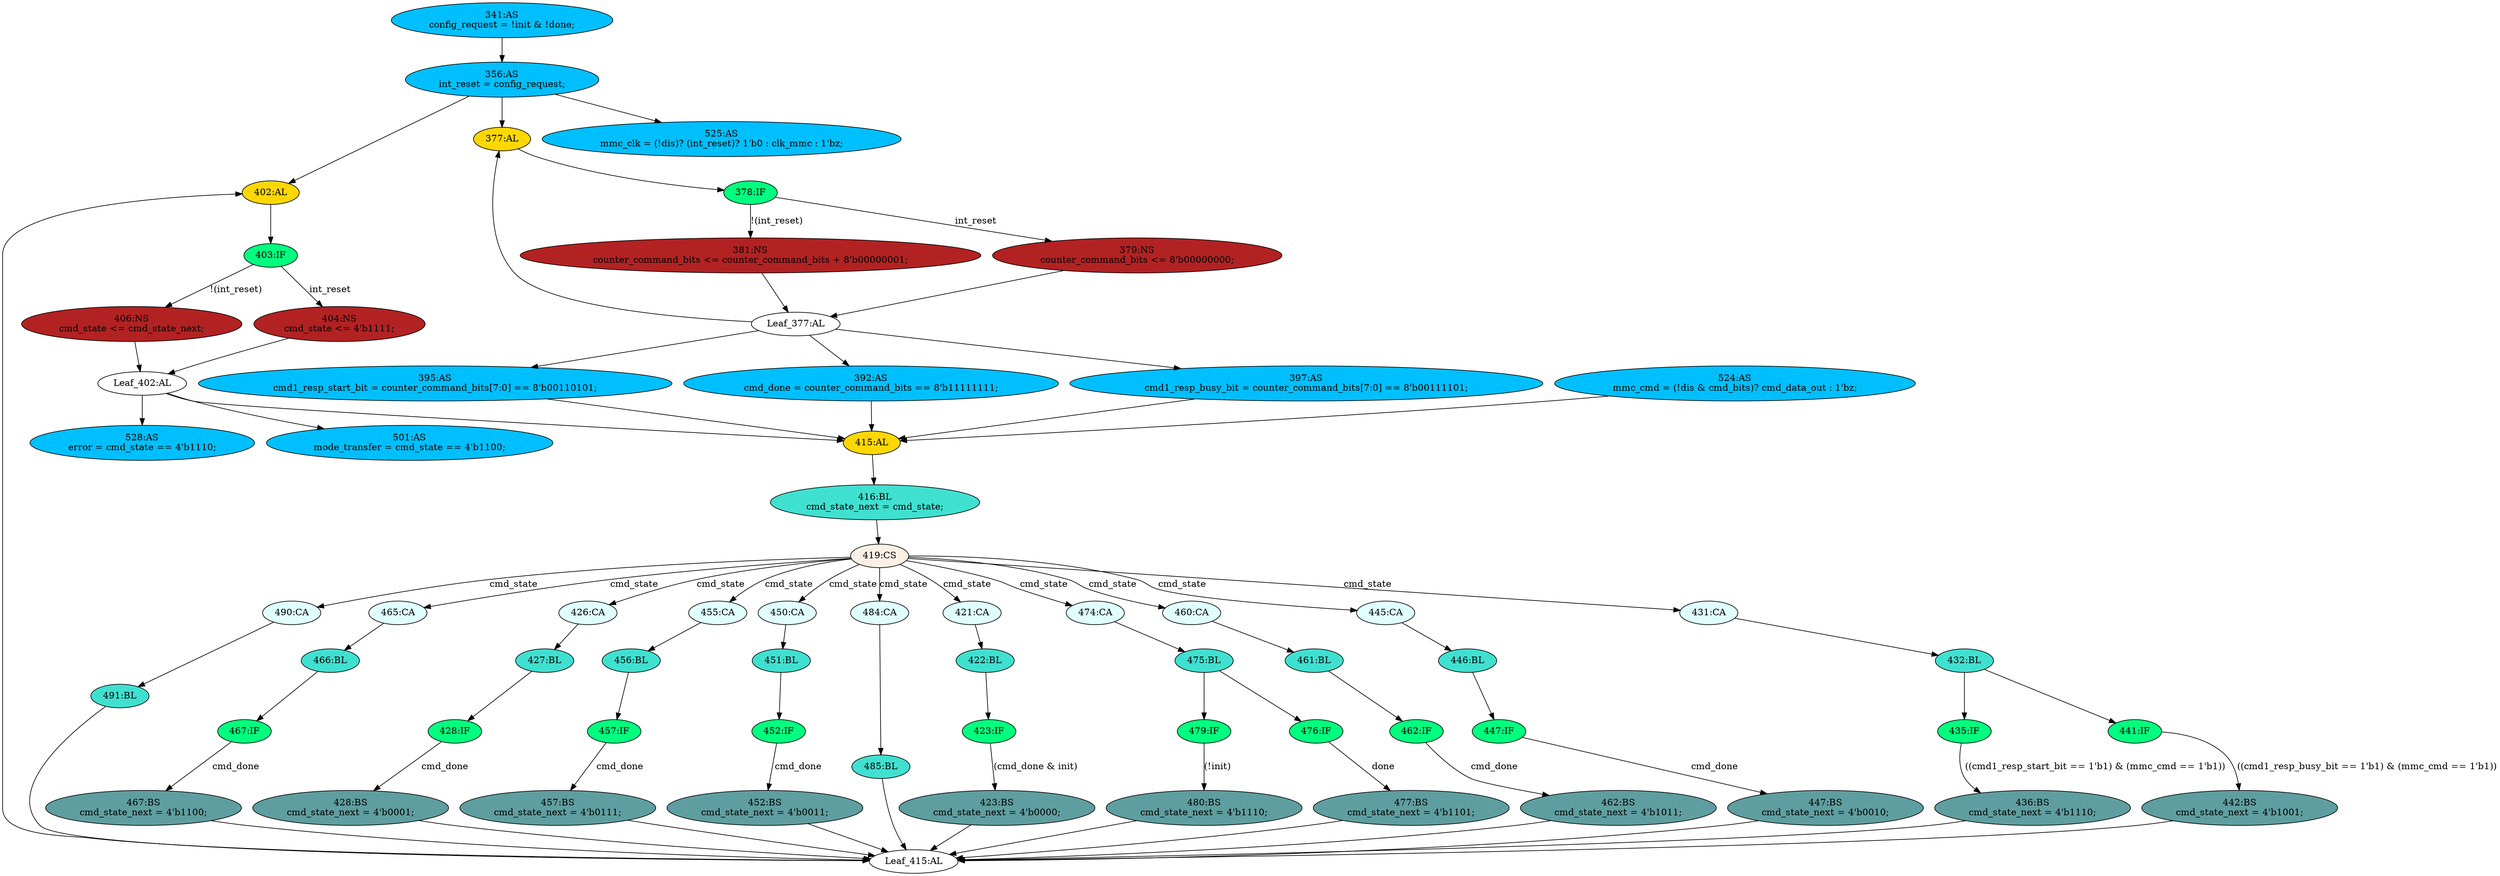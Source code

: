 strict digraph "compose( ,  )" {
	node [label="\N"];
	"341:AS"	 [ast="<pyverilog.vparser.ast.Assign object at 0x7f1146a5dbd0>",
		def_var="['config_request']",
		fillcolor=deepskyblue,
		label="341:AS
config_request = !init & !done;",
		statements="[]",
		style=filled,
		typ=Assign,
		use_var="['init', 'done']"];
	"356:AS"	 [ast="<pyverilog.vparser.ast.Assign object at 0x7f1146a5ded0>",
		def_var="['int_reset']",
		fillcolor=deepskyblue,
		label="356:AS
int_reset = config_request;",
		statements="[]",
		style=filled,
		typ=Assign,
		use_var="['config_request']"];
	"341:AS" -> "356:AS";
	"402:AL"	 [ast="<pyverilog.vparser.ast.Always object at 0x7f114661c950>",
		clk_sens=False,
		fillcolor=gold,
		label="402:AL",
		sens="['clk_mmc', 'int_reset']",
		statements="[]",
		style=filled,
		typ=Always,
		use_var="['cmd_state_next', 'int_reset']"];
	"403:IF"	 [ast="<pyverilog.vparser.ast.IfStatement object at 0x7f114661ca50>",
		fillcolor=springgreen,
		label="403:IF",
		statements="[]",
		style=filled,
		typ=IfStatement];
	"402:AL" -> "403:IF"	 [cond="[]",
		lineno=None];
	"446:BL"	 [ast="<pyverilog.vparser.ast.Block object at 0x7f11466413d0>",
		fillcolor=turquoise,
		label="446:BL",
		statements="[]",
		style=filled,
		typ=Block];
	"447:IF"	 [ast="<pyverilog.vparser.ast.IfStatement object at 0x7f1146641510>",
		fillcolor=springgreen,
		label="447:IF",
		statements="[]",
		style=filled,
		typ=IfStatement];
	"446:BL" -> "447:IF"	 [cond="[]",
		lineno=None];
	"461:BL"	 [ast="<pyverilog.vparser.ast.Block object at 0x7f1146641cd0>",
		fillcolor=turquoise,
		label="461:BL",
		statements="[]",
		style=filled,
		typ=Block];
	"462:IF"	 [ast="<pyverilog.vparser.ast.IfStatement object at 0x7f1146641ed0>",
		fillcolor=springgreen,
		label="462:IF",
		statements="[]",
		style=filled,
		typ=IfStatement];
	"461:BL" -> "462:IF"	 [cond="[]",
		lineno=None];
	"466:BL"	 [ast="<pyverilog.vparser.ast.Block object at 0x7f1146647050>",
		fillcolor=turquoise,
		label="466:BL",
		statements="[]",
		style=filled,
		typ=Block];
	"467:IF"	 [ast="<pyverilog.vparser.ast.IfStatement object at 0x7f1146647250>",
		fillcolor=springgreen,
		label="467:IF",
		statements="[]",
		style=filled,
		typ=IfStatement];
	"466:BL" -> "467:IF"	 [cond="[]",
		lineno=None];
	"491:BL"	 [ast="<pyverilog.vparser.ast.Block object at 0x7f11466479d0>",
		fillcolor=turquoise,
		label="491:BL",
		statements="[]",
		style=filled,
		typ=Block];
	"Leaf_415:AL"	 [def_var="['cmd_state_next']",
		label="Leaf_415:AL"];
	"491:BL" -> "Leaf_415:AL"	 [cond="[]",
		lineno=None];
	"431:CA"	 [ast="<pyverilog.vparser.ast.Case object at 0x7f1146628a90>",
		fillcolor=lightcyan,
		label="431:CA",
		statements="[]",
		style=filled,
		typ=Case];
	"432:BL"	 [ast="<pyverilog.vparser.ast.Block object at 0x7f1146628f90>",
		fillcolor=turquoise,
		label="432:BL",
		statements="[]",
		style=filled,
		typ=Block];
	"431:CA" -> "432:BL"	 [cond="[]",
		lineno=None];
	"447:BS"	 [ast="<pyverilog.vparser.ast.BlockingSubstitution object at 0x7f1146641610>",
		fillcolor=cadetblue,
		label="447:BS
cmd_state_next = 4'b0010;",
		statements="[<pyverilog.vparser.ast.BlockingSubstitution object at 0x7f1146641610>]",
		style=filled,
		typ=BlockingSubstitution];
	"447:BS" -> "Leaf_415:AL"	 [cond="[]",
		lineno=None];
	"415:AL"	 [ast="<pyverilog.vparser.ast.Always object at 0x7f1146628150>",
		clk_sens=False,
		fillcolor=gold,
		label="415:AL",
		sens="['cmd_state', 'done', 'cmd_done', 'init', 'mmc_cmd', 'cmd1_resp_start_bit', 'cmd1_resp_busy_bit']",
		statements="[]",
		style=filled,
		typ=Always,
		use_var="['cmd_done', 'cmd1_resp_busy_bit', 'cmd_state', 'init', 'cmd1_resp_start_bit', 'mmc_cmd', 'done']"];
	"416:BL"	 [ast="<pyverilog.vparser.ast.Block object at 0x7f1146628290>",
		fillcolor=turquoise,
		label="416:BL
cmd_state_next = cmd_state;",
		statements="[<pyverilog.vparser.ast.BlockingSubstitution object at 0x7f1146628210>]",
		style=filled,
		typ=Block];
	"415:AL" -> "416:BL"	 [cond="[]",
		lineno=None];
	"406:NS"	 [ast="<pyverilog.vparser.ast.NonblockingSubstitution object at 0x7f114661cc50>",
		fillcolor=firebrick,
		label="406:NS
cmd_state <= cmd_state_next;",
		statements="[<pyverilog.vparser.ast.NonblockingSubstitution object at 0x7f114661cc50>]",
		style=filled,
		typ=NonblockingSubstitution];
	"Leaf_402:AL"	 [def_var="['cmd_state']",
		label="Leaf_402:AL"];
	"406:NS" -> "Leaf_402:AL"	 [cond="[]",
		lineno=None];
	"419:CS"	 [ast="<pyverilog.vparser.ast.CaseStatement object at 0x7f11466474d0>",
		fillcolor=linen,
		label="419:CS",
		statements="[]",
		style=filled,
		typ=CaseStatement];
	"419:CS" -> "431:CA"	 [cond="['cmd_state']",
		label=cmd_state,
		lineno=419];
	"490:CA"	 [ast="<pyverilog.vparser.ast.Case object at 0x7f1146647a50>",
		fillcolor=lightcyan,
		label="490:CA",
		statements="[]",
		style=filled,
		typ=Case];
	"419:CS" -> "490:CA"	 [cond="['cmd_state']",
		label=cmd_state,
		lineno=419];
	"465:CA"	 [ast="<pyverilog.vparser.ast.Case object at 0x7f1146647110>",
		fillcolor=lightcyan,
		label="465:CA",
		statements="[]",
		style=filled,
		typ=Case];
	"419:CS" -> "465:CA"	 [cond="['cmd_state']",
		label=cmd_state,
		lineno=419];
	"426:CA"	 [ast="<pyverilog.vparser.ast.Case object at 0x7f11466287d0>",
		fillcolor=lightcyan,
		label="426:CA",
		statements="[]",
		style=filled,
		typ=Case];
	"419:CS" -> "426:CA"	 [cond="['cmd_state']",
		label=cmd_state,
		lineno=419];
	"455:CA"	 [ast="<pyverilog.vparser.ast.Case object at 0x7f1146641a50>",
		fillcolor=lightcyan,
		label="455:CA",
		statements="[]",
		style=filled,
		typ=Case];
	"419:CS" -> "455:CA"	 [cond="['cmd_state']",
		label=cmd_state,
		lineno=419];
	"450:CA"	 [ast="<pyverilog.vparser.ast.Case object at 0x7f1146641710>",
		fillcolor=lightcyan,
		label="450:CA",
		statements="[]",
		style=filled,
		typ=Case];
	"419:CS" -> "450:CA"	 [cond="['cmd_state']",
		label=cmd_state,
		lineno=419];
	"484:CA"	 [ast="<pyverilog.vparser.ast.Case object at 0x7f11466478d0>",
		fillcolor=lightcyan,
		label="484:CA",
		statements="[]",
		style=filled,
		typ=Case];
	"419:CS" -> "484:CA"	 [cond="['cmd_state']",
		label=cmd_state,
		lineno=419];
	"421:CA"	 [ast="<pyverilog.vparser.ast.Case object at 0x7f11466283d0>",
		fillcolor=lightcyan,
		label="421:CA",
		statements="[]",
		style=filled,
		typ=Case];
	"419:CS" -> "421:CA"	 [cond="['cmd_state']",
		label=cmd_state,
		lineno=419];
	"474:CA"	 [ast="<pyverilog.vparser.ast.Case object at 0x7f1146647410>",
		fillcolor=lightcyan,
		label="474:CA",
		statements="[]",
		style=filled,
		typ=Case];
	"419:CS" -> "474:CA"	 [cond="['cmd_state']",
		label=cmd_state,
		lineno=419];
	"460:CA"	 [ast="<pyverilog.vparser.ast.Case object at 0x7f1146641d90>",
		fillcolor=lightcyan,
		label="460:CA",
		statements="[]",
		style=filled,
		typ=Case];
	"419:CS" -> "460:CA"	 [cond="['cmd_state']",
		label=cmd_state,
		lineno=419];
	"445:CA"	 [ast="<pyverilog.vparser.ast.Case object at 0x7f1146641310>",
		fillcolor=lightcyan,
		label="445:CA",
		statements="[]",
		style=filled,
		typ=Case];
	"419:CS" -> "445:CA"	 [cond="['cmd_state']",
		label=cmd_state,
		lineno=419];
	"475:BL"	 [ast="<pyverilog.vparser.ast.Block object at 0x7f1146647710>",
		fillcolor=turquoise,
		label="475:BL",
		statements="[]",
		style=filled,
		typ=Block];
	"479:IF"	 [ast="<pyverilog.vparser.ast.IfStatement object at 0x7f1146647810>",
		fillcolor=springgreen,
		label="479:IF",
		statements="[]",
		style=filled,
		typ=IfStatement];
	"475:BL" -> "479:IF"	 [cond="[]",
		lineno=None];
	"476:IF"	 [ast="<pyverilog.vparser.ast.IfStatement object at 0x7f1146647590>",
		fillcolor=springgreen,
		label="476:IF",
		statements="[]",
		style=filled,
		typ=IfStatement];
	"475:BL" -> "476:IF"	 [cond="[]",
		lineno=None];
	"Leaf_402:AL" -> "415:AL";
	"528:AS"	 [ast="<pyverilog.vparser.ast.Assign object at 0x7f1146646890>",
		def_var="['error']",
		fillcolor=deepskyblue,
		label="528:AS
error = cmd_state == 4'b1110;",
		statements="[]",
		style=filled,
		typ=Assign,
		use_var="['cmd_state']"];
	"Leaf_402:AL" -> "528:AS";
	"501:AS"	 [ast="<pyverilog.vparser.ast.Assign object at 0x7f1146647c10>",
		def_var="['mode_transfer']",
		fillcolor=deepskyblue,
		label="501:AS
mode_transfer = cmd_state == 4'b1100;",
		statements="[]",
		style=filled,
		typ=Assign,
		use_var="['cmd_state']"];
	"Leaf_402:AL" -> "501:AS";
	"490:CA" -> "491:BL"	 [cond="[]",
		lineno=None];
	"378:IF"	 [ast="<pyverilog.vparser.ast.IfStatement object at 0x7f1146609990>",
		fillcolor=springgreen,
		label="378:IF",
		statements="[]",
		style=filled,
		typ=IfStatement];
	"379:NS"	 [ast="<pyverilog.vparser.ast.NonblockingSubstitution object at 0x7f11466098d0>",
		fillcolor=firebrick,
		label="379:NS
counter_command_bits <= 8'b00000000;",
		statements="[<pyverilog.vparser.ast.NonblockingSubstitution object at 0x7f11466098d0>]",
		style=filled,
		typ=NonblockingSubstitution];
	"378:IF" -> "379:NS"	 [cond="['int_reset']",
		label=int_reset,
		lineno=378];
	"381:NS"	 [ast="<pyverilog.vparser.ast.NonblockingSubstitution object at 0x7f1146609b50>",
		fillcolor=firebrick,
		label="381:NS
counter_command_bits <= counter_command_bits + 8'b00000001;",
		statements="[<pyverilog.vparser.ast.NonblockingSubstitution object at 0x7f1146609b50>]",
		style=filled,
		typ=NonblockingSubstitution];
	"378:IF" -> "381:NS"	 [cond="['int_reset']",
		label="!(int_reset)",
		lineno=378];
	"423:IF"	 [ast="<pyverilog.vparser.ast.IfStatement object at 0x7f11466285d0>",
		fillcolor=springgreen,
		label="423:IF",
		statements="[]",
		style=filled,
		typ=IfStatement];
	"423:BS"	 [ast="<pyverilog.vparser.ast.BlockingSubstitution object at 0x7f11466286d0>",
		fillcolor=cadetblue,
		label="423:BS
cmd_state_next = 4'b0000;",
		statements="[<pyverilog.vparser.ast.BlockingSubstitution object at 0x7f11466286d0>]",
		style=filled,
		typ=BlockingSubstitution];
	"423:IF" -> "423:BS"	 [cond="['cmd_done', 'init']",
		label="(cmd_done & init)",
		lineno=423];
	"465:CA" -> "466:BL"	 [cond="[]",
		lineno=None];
	"467:BS"	 [ast="<pyverilog.vparser.ast.BlockingSubstitution object at 0x7f1146647350>",
		fillcolor=cadetblue,
		label="467:BS
cmd_state_next = 4'b1100;",
		statements="[<pyverilog.vparser.ast.BlockingSubstitution object at 0x7f1146647350>]",
		style=filled,
		typ=BlockingSubstitution];
	"467:BS" -> "Leaf_415:AL"	 [cond="[]",
		lineno=None];
	"427:BL"	 [ast="<pyverilog.vparser.ast.Block object at 0x7f1146628790>",
		fillcolor=turquoise,
		label="427:BL",
		statements="[]",
		style=filled,
		typ=Block];
	"426:CA" -> "427:BL"	 [cond="[]",
		lineno=None];
	"480:BS"	 [ast="<pyverilog.vparser.ast.BlockingSubstitution object at 0x7f1146647910>",
		fillcolor=cadetblue,
		label="480:BS
cmd_state_next = 4'b1110;",
		statements="[<pyverilog.vparser.ast.BlockingSubstitution object at 0x7f1146647910>]",
		style=filled,
		typ=BlockingSubstitution];
	"479:IF" -> "480:BS"	 [cond="['init']",
		label="(!init)",
		lineno=479];
	"452:IF"	 [ast="<pyverilog.vparser.ast.IfStatement object at 0x7f1146641850>",
		fillcolor=springgreen,
		label="452:IF",
		statements="[]",
		style=filled,
		typ=IfStatement];
	"452:BS"	 [ast="<pyverilog.vparser.ast.BlockingSubstitution object at 0x7f1146641950>",
		fillcolor=cadetblue,
		label="452:BS
cmd_state_next = 4'b0011;",
		statements="[<pyverilog.vparser.ast.BlockingSubstitution object at 0x7f1146641950>]",
		style=filled,
		typ=BlockingSubstitution];
	"452:IF" -> "452:BS"	 [cond="['cmd_done']",
		label=cmd_done,
		lineno=452];
	"395:AS"	 [ast="<pyverilog.vparser.ast.Assign object at 0x7f114661c410>",
		def_var="['cmd1_resp_start_bit']",
		fillcolor=deepskyblue,
		label="395:AS
cmd1_resp_start_bit = counter_command_bits[7:0] == 8'b00110101;",
		statements="[]",
		style=filled,
		typ=Assign,
		use_var="['counter_command_bits']"];
	"395:AS" -> "415:AL";
	"451:BL"	 [ast="<pyverilog.vparser.ast.Block object at 0x7f1146641650>",
		fillcolor=turquoise,
		label="451:BL",
		statements="[]",
		style=filled,
		typ=Block];
	"451:BL" -> "452:IF"	 [cond="[]",
		lineno=None];
	"404:NS"	 [ast="<pyverilog.vparser.ast.NonblockingSubstitution object at 0x7f114661ca90>",
		fillcolor=firebrick,
		label="404:NS
cmd_state <= 4'b1111;",
		statements="[<pyverilog.vparser.ast.NonblockingSubstitution object at 0x7f114661ca90>]",
		style=filled,
		typ=NonblockingSubstitution];
	"404:NS" -> "Leaf_402:AL"	 [cond="[]",
		lineno=None];
	"423:BS" -> "Leaf_415:AL"	 [cond="[]",
		lineno=None];
	"456:BL"	 [ast="<pyverilog.vparser.ast.Block object at 0x7f1146641990>",
		fillcolor=turquoise,
		label="456:BL",
		statements="[]",
		style=filled,
		typ=Block];
	"455:CA" -> "456:BL"	 [cond="[]",
		lineno=None];
	"416:BL" -> "419:CS"	 [cond="[]",
		lineno=None];
	"436:BS"	 [ast="<pyverilog.vparser.ast.BlockingSubstitution object at 0x7f1146628f10>",
		fillcolor=cadetblue,
		label="436:BS
cmd_state_next = 4'b1110;",
		statements="[<pyverilog.vparser.ast.BlockingSubstitution object at 0x7f1146628f10>]",
		style=filled,
		typ=BlockingSubstitution];
	"436:BS" -> "Leaf_415:AL"	 [cond="[]",
		lineno=None];
	"450:CA" -> "451:BL"	 [cond="[]",
		lineno=None];
	"452:BS" -> "Leaf_415:AL"	 [cond="[]",
		lineno=None];
	"485:BL"	 [ast="<pyverilog.vparser.ast.Block object at 0x7f11466473d0>",
		fillcolor=turquoise,
		label="485:BL",
		statements="[]",
		style=filled,
		typ=Block];
	"484:CA" -> "485:BL"	 [cond="[]",
		lineno=None];
	"403:IF" -> "406:NS"	 [cond="['int_reset']",
		label="!(int_reset)",
		lineno=403];
	"403:IF" -> "404:NS"	 [cond="['int_reset']",
		label=int_reset,
		lineno=403];
	"428:BS"	 [ast="<pyverilog.vparser.ast.BlockingSubstitution object at 0x7f1146628a50>",
		fillcolor=cadetblue,
		label="428:BS
cmd_state_next = 4'b0001;",
		statements="[<pyverilog.vparser.ast.BlockingSubstitution object at 0x7f1146628a50>]",
		style=filled,
		typ=BlockingSubstitution];
	"428:BS" -> "Leaf_415:AL"	 [cond="[]",
		lineno=None];
	"477:BS"	 [ast="<pyverilog.vparser.ast.BlockingSubstitution object at 0x7f1146647690>",
		fillcolor=cadetblue,
		label="477:BS
cmd_state_next = 4'b1101;",
		statements="[<pyverilog.vparser.ast.BlockingSubstitution object at 0x7f1146647690>]",
		style=filled,
		typ=BlockingSubstitution];
	"477:BS" -> "Leaf_415:AL"	 [cond="[]",
		lineno=None];
	"480:BS" -> "Leaf_415:AL"	 [cond="[]",
		lineno=None];
	"356:AS" -> "402:AL";
	"377:AL"	 [ast="<pyverilog.vparser.ast.Always object at 0x7f1146609750>",
		clk_sens=False,
		fillcolor=gold,
		label="377:AL",
		sens="['clk_mmc', 'int_reset']",
		statements="[]",
		style=filled,
		typ=Always,
		use_var="['counter_command_bits', 'int_reset']"];
	"356:AS" -> "377:AL";
	"525:AS"	 [ast="<pyverilog.vparser.ast.Assign object at 0x7f1146646750>",
		def_var="['mmc_clk']",
		fillcolor=deepskyblue,
		label="525:AS
mmc_clk = (!dis)? (int_reset)? 1'b0 : clk_mmc : 1'bz;",
		statements="[]",
		style=filled,
		typ=Assign,
		use_var="['dis', 'int_reset', 'clk_mmc']"];
	"356:AS" -> "525:AS";
	"442:BS"	 [ast="<pyverilog.vparser.ast.BlockingSubstitution object at 0x7f1146641350>",
		fillcolor=cadetblue,
		label="442:BS
cmd_state_next = 4'b1001;",
		statements="[<pyverilog.vparser.ast.BlockingSubstitution object at 0x7f1146641350>]",
		style=filled,
		typ=BlockingSubstitution];
	"442:BS" -> "Leaf_415:AL"	 [cond="[]",
		lineno=None];
	"428:IF"	 [ast="<pyverilog.vparser.ast.IfStatement object at 0x7f1146628950>",
		fillcolor=springgreen,
		label="428:IF",
		statements="[]",
		style=filled,
		typ=IfStatement];
	"427:BL" -> "428:IF"	 [cond="[]",
		lineno=None];
	"524:AS"	 [ast="<pyverilog.vparser.ast.Assign object at 0x7f11466463d0>",
		def_var="['mmc_cmd']",
		fillcolor=deepskyblue,
		label="524:AS
mmc_cmd = (!dis & cmd_bits)? cmd_data_out : 1'bz;",
		statements="[]",
		style=filled,
		typ=Assign,
		use_var="['dis', 'cmd_bits', 'cmd_data_out']"];
	"524:AS" -> "415:AL";
	"457:IF"	 [ast="<pyverilog.vparser.ast.IfStatement object at 0x7f1146641b90>",
		fillcolor=springgreen,
		label="457:IF",
		statements="[]",
		style=filled,
		typ=IfStatement];
	"456:BL" -> "457:IF"	 [cond="[]",
		lineno=None];
	"377:AL" -> "378:IF"	 [cond="[]",
		lineno=None];
	"457:BS"	 [ast="<pyverilog.vparser.ast.BlockingSubstitution object at 0x7f1146641c90>",
		fillcolor=cadetblue,
		label="457:BS
cmd_state_next = 4'b0111;",
		statements="[<pyverilog.vparser.ast.BlockingSubstitution object at 0x7f1146641c90>]",
		style=filled,
		typ=BlockingSubstitution];
	"457:IF" -> "457:BS"	 [cond="['cmd_done']",
		label=cmd_done,
		lineno=457];
	"392:AS"	 [ast="<pyverilog.vparser.ast.Assign object at 0x7f114661c110>",
		def_var="['cmd_done']",
		fillcolor=deepskyblue,
		label="392:AS
cmd_done = counter_command_bits == 8'b11111111;",
		statements="[]",
		style=filled,
		typ=Assign,
		use_var="['counter_command_bits']"];
	"392:AS" -> "415:AL";
	"476:IF" -> "477:BS"	 [cond="['done']",
		label=done,
		lineno=476];
	"422:BL"	 [ast="<pyverilog.vparser.ast.Block object at 0x7f1146628390>",
		fillcolor=turquoise,
		label="422:BL",
		statements="[]",
		style=filled,
		typ=Block];
	"421:CA" -> "422:BL"	 [cond="[]",
		lineno=None];
	"435:IF"	 [ast="<pyverilog.vparser.ast.IfStatement object at 0x7f1146628dd0>",
		fillcolor=springgreen,
		label="435:IF",
		statements="[]",
		style=filled,
		typ=IfStatement];
	"432:BL" -> "435:IF"	 [cond="[]",
		lineno=None];
	"441:IF"	 [ast="<pyverilog.vparser.ast.IfStatement object at 0x7f1146641210>",
		fillcolor=springgreen,
		label="441:IF",
		statements="[]",
		style=filled,
		typ=IfStatement];
	"432:BL" -> "441:IF"	 [cond="[]",
		lineno=None];
	"Leaf_415:AL" -> "402:AL";
	"462:BS"	 [ast="<pyverilog.vparser.ast.BlockingSubstitution object at 0x7f1146641fd0>",
		fillcolor=cadetblue,
		label="462:BS
cmd_state_next = 4'b1011;",
		statements="[<pyverilog.vparser.ast.BlockingSubstitution object at 0x7f1146641fd0>]",
		style=filled,
		typ=BlockingSubstitution];
	"462:BS" -> "Leaf_415:AL"	 [cond="[]",
		lineno=None];
	"397:AS"	 [ast="<pyverilog.vparser.ast.Assign object at 0x7f114661c710>",
		def_var="['cmd1_resp_busy_bit']",
		fillcolor=deepskyblue,
		label="397:AS
cmd1_resp_busy_bit = counter_command_bits[7:0] == 8'b00111101;",
		statements="[]",
		style=filled,
		typ=Assign,
		use_var="['counter_command_bits']"];
	"397:AS" -> "415:AL";
	"428:IF" -> "428:BS"	 [cond="['cmd_done']",
		label=cmd_done,
		lineno=428];
	"485:BL" -> "Leaf_415:AL"	 [cond="[]",
		lineno=None];
	"467:IF" -> "467:BS"	 [cond="['cmd_done']",
		label=cmd_done,
		lineno=467];
	"474:CA" -> "475:BL"	 [cond="[]",
		lineno=None];
	"422:BL" -> "423:IF"	 [cond="[]",
		lineno=None];
	"460:CA" -> "461:BL"	 [cond="[]",
		lineno=None];
	"Leaf_377:AL"	 [def_var="['counter_command_bits']",
		label="Leaf_377:AL"];
	"379:NS" -> "Leaf_377:AL"	 [cond="[]",
		lineno=None];
	"447:IF" -> "447:BS"	 [cond="['cmd_done']",
		label=cmd_done,
		lineno=447];
	"381:NS" -> "Leaf_377:AL"	 [cond="[]",
		lineno=None];
	"457:BS" -> "Leaf_415:AL"	 [cond="[]",
		lineno=None];
	"445:CA" -> "446:BL"	 [cond="[]",
		lineno=None];
	"435:IF" -> "436:BS"	 [cond="['cmd1_resp_start_bit', 'mmc_cmd']",
		label="((cmd1_resp_start_bit == 1'b1) & (mmc_cmd == 1'b1))",
		lineno=435];
	"Leaf_377:AL" -> "395:AS";
	"Leaf_377:AL" -> "377:AL";
	"Leaf_377:AL" -> "392:AS";
	"Leaf_377:AL" -> "397:AS";
	"462:IF" -> "462:BS"	 [cond="['cmd_done']",
		label=cmd_done,
		lineno=462];
	"441:IF" -> "442:BS"	 [cond="['cmd1_resp_busy_bit', 'mmc_cmd']",
		label="((cmd1_resp_busy_bit == 1'b1) & (mmc_cmd == 1'b1))",
		lineno=441];
}
